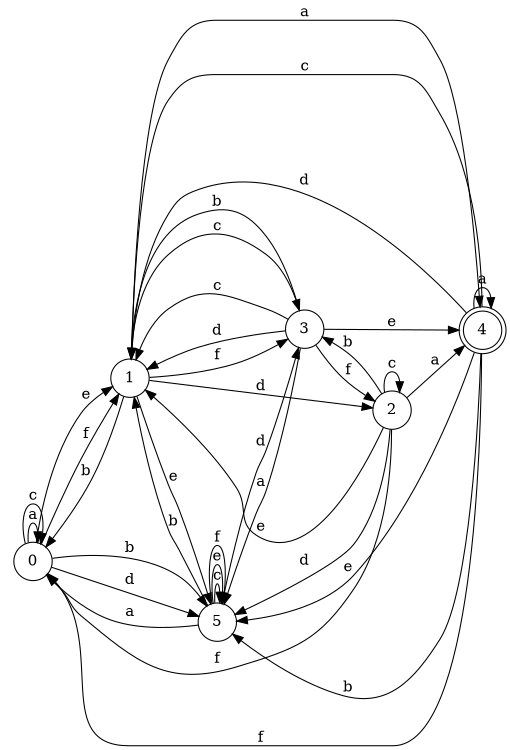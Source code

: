 digraph n5_7 {
__start0 [label="" shape="none"];

rankdir=LR;
size="8,5";

s0 [style="filled", color="black", fillcolor="white" shape="circle", label="0"];
s1 [style="filled", color="black", fillcolor="white" shape="circle", label="1"];
s2 [style="filled", color="black", fillcolor="white" shape="circle", label="2"];
s3 [style="filled", color="black", fillcolor="white" shape="circle", label="3"];
s4 [style="rounded,filled", color="black", fillcolor="white" shape="doublecircle", label="4"];
s5 [style="filled", color="black", fillcolor="white" shape="circle", label="5"];
s0 -> s0 [label="a"];
s0 -> s5 [label="b"];
s0 -> s0 [label="c"];
s0 -> s5 [label="d"];
s0 -> s1 [label="e"];
s0 -> s1 [label="f"];
s1 -> s4 [label="a"];
s1 -> s0 [label="b"];
s1 -> s3 [label="c"];
s1 -> s2 [label="d"];
s1 -> s5 [label="e"];
s1 -> s3 [label="f"];
s2 -> s4 [label="a"];
s2 -> s3 [label="b"];
s2 -> s2 [label="c"];
s2 -> s5 [label="d"];
s2 -> s1 [label="e"];
s2 -> s0 [label="f"];
s3 -> s5 [label="a"];
s3 -> s1 [label="b"];
s3 -> s1 [label="c"];
s3 -> s1 [label="d"];
s3 -> s4 [label="e"];
s3 -> s2 [label="f"];
s4 -> s4 [label="a"];
s4 -> s5 [label="b"];
s4 -> s1 [label="c"];
s4 -> s1 [label="d"];
s4 -> s5 [label="e"];
s4 -> s0 [label="f"];
s5 -> s0 [label="a"];
s5 -> s1 [label="b"];
s5 -> s5 [label="c"];
s5 -> s3 [label="d"];
s5 -> s5 [label="e"];
s5 -> s5 [label="f"];

}